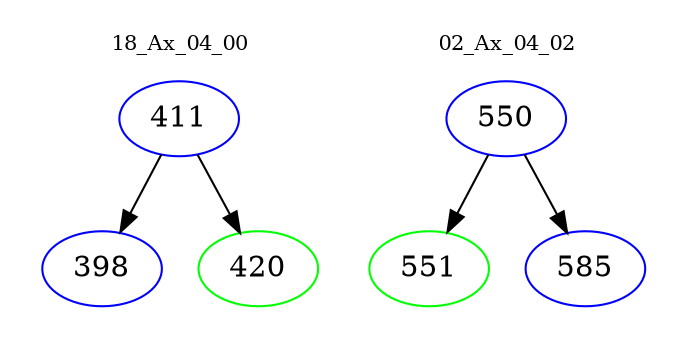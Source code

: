digraph{
subgraph cluster_0 {
color = white
label = "18_Ax_04_00";
fontsize=10;
T0_411 [label="411", color="blue"]
T0_411 -> T0_398 [color="black"]
T0_398 [label="398", color="blue"]
T0_411 -> T0_420 [color="black"]
T0_420 [label="420", color="green"]
}
subgraph cluster_1 {
color = white
label = "02_Ax_04_02";
fontsize=10;
T1_550 [label="550", color="blue"]
T1_550 -> T1_551 [color="black"]
T1_551 [label="551", color="green"]
T1_550 -> T1_585 [color="black"]
T1_585 [label="585", color="blue"]
}
}
